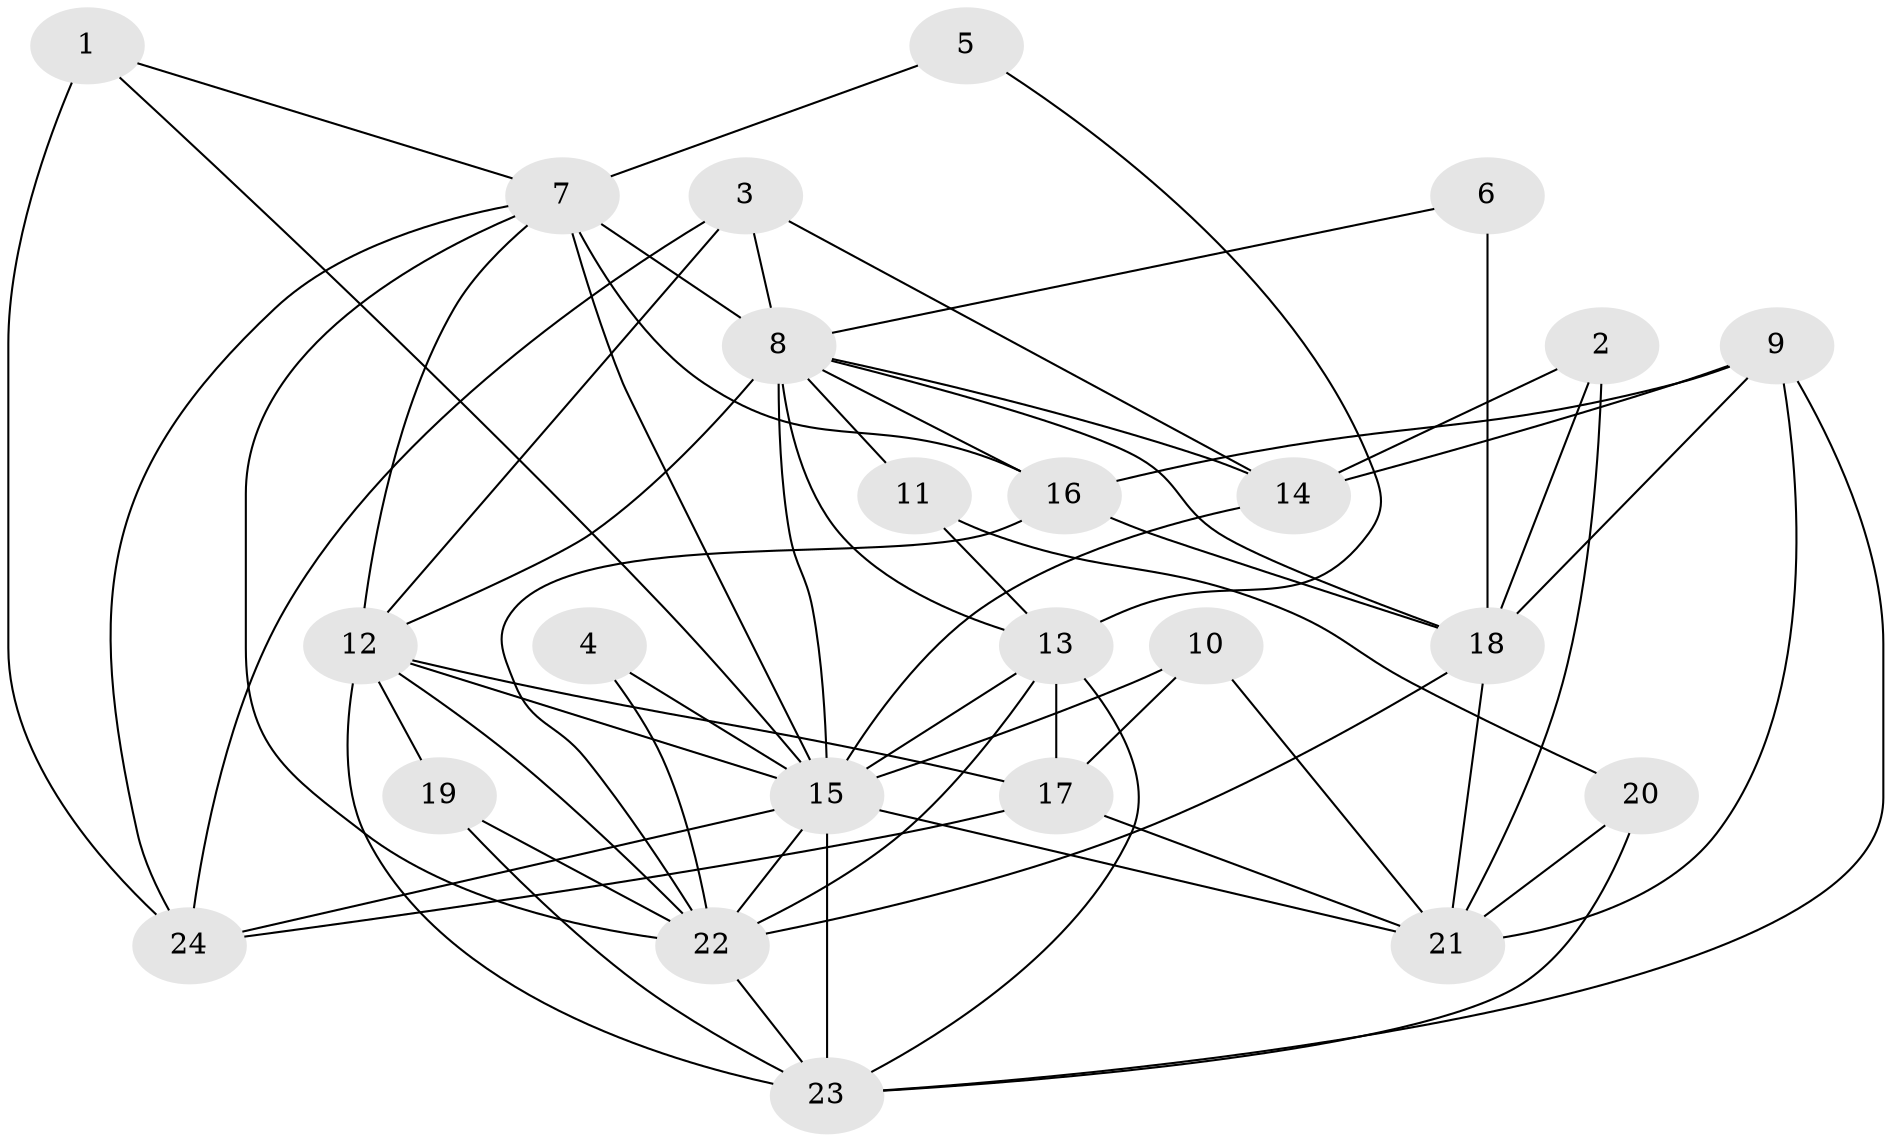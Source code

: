 // original degree distribution, {5: 0.23728813559322035, 4: 0.15254237288135594, 2: 0.13559322033898305, 3: 0.3220338983050847, 6: 0.1016949152542373, 7: 0.05084745762711865}
// Generated by graph-tools (version 1.1) at 2025/37/03/04/25 23:37:08]
// undirected, 24 vertices, 64 edges
graph export_dot {
  node [color=gray90,style=filled];
  1;
  2;
  3;
  4;
  5;
  6;
  7;
  8;
  9;
  10;
  11;
  12;
  13;
  14;
  15;
  16;
  17;
  18;
  19;
  20;
  21;
  22;
  23;
  24;
  1 -- 7 [weight=1.0];
  1 -- 15 [weight=1.0];
  1 -- 24 [weight=1.0];
  2 -- 14 [weight=1.0];
  2 -- 18 [weight=1.0];
  2 -- 21 [weight=1.0];
  3 -- 8 [weight=1.0];
  3 -- 12 [weight=1.0];
  3 -- 14 [weight=1.0];
  3 -- 24 [weight=1.0];
  4 -- 15 [weight=1.0];
  4 -- 22 [weight=1.0];
  5 -- 7 [weight=1.0];
  5 -- 13 [weight=1.0];
  6 -- 8 [weight=2.0];
  6 -- 18 [weight=4.0];
  7 -- 8 [weight=3.0];
  7 -- 12 [weight=1.0];
  7 -- 15 [weight=1.0];
  7 -- 16 [weight=2.0];
  7 -- 22 [weight=1.0];
  7 -- 24 [weight=1.0];
  8 -- 11 [weight=1.0];
  8 -- 12 [weight=1.0];
  8 -- 13 [weight=1.0];
  8 -- 14 [weight=1.0];
  8 -- 15 [weight=2.0];
  8 -- 16 [weight=1.0];
  8 -- 18 [weight=1.0];
  9 -- 14 [weight=1.0];
  9 -- 16 [weight=1.0];
  9 -- 18 [weight=1.0];
  9 -- 21 [weight=1.0];
  9 -- 23 [weight=2.0];
  10 -- 15 [weight=1.0];
  10 -- 17 [weight=1.0];
  10 -- 21 [weight=1.0];
  11 -- 13 [weight=2.0];
  11 -- 20 [weight=1.0];
  12 -- 15 [weight=1.0];
  12 -- 17 [weight=1.0];
  12 -- 19 [weight=1.0];
  12 -- 22 [weight=1.0];
  12 -- 23 [weight=1.0];
  13 -- 15 [weight=1.0];
  13 -- 17 [weight=2.0];
  13 -- 22 [weight=1.0];
  13 -- 23 [weight=1.0];
  14 -- 15 [weight=1.0];
  15 -- 21 [weight=2.0];
  15 -- 22 [weight=1.0];
  15 -- 23 [weight=2.0];
  15 -- 24 [weight=2.0];
  16 -- 18 [weight=1.0];
  16 -- 22 [weight=1.0];
  17 -- 21 [weight=1.0];
  17 -- 24 [weight=1.0];
  18 -- 21 [weight=1.0];
  18 -- 22 [weight=1.0];
  19 -- 22 [weight=1.0];
  19 -- 23 [weight=1.0];
  20 -- 21 [weight=2.0];
  20 -- 23 [weight=1.0];
  22 -- 23 [weight=1.0];
}
